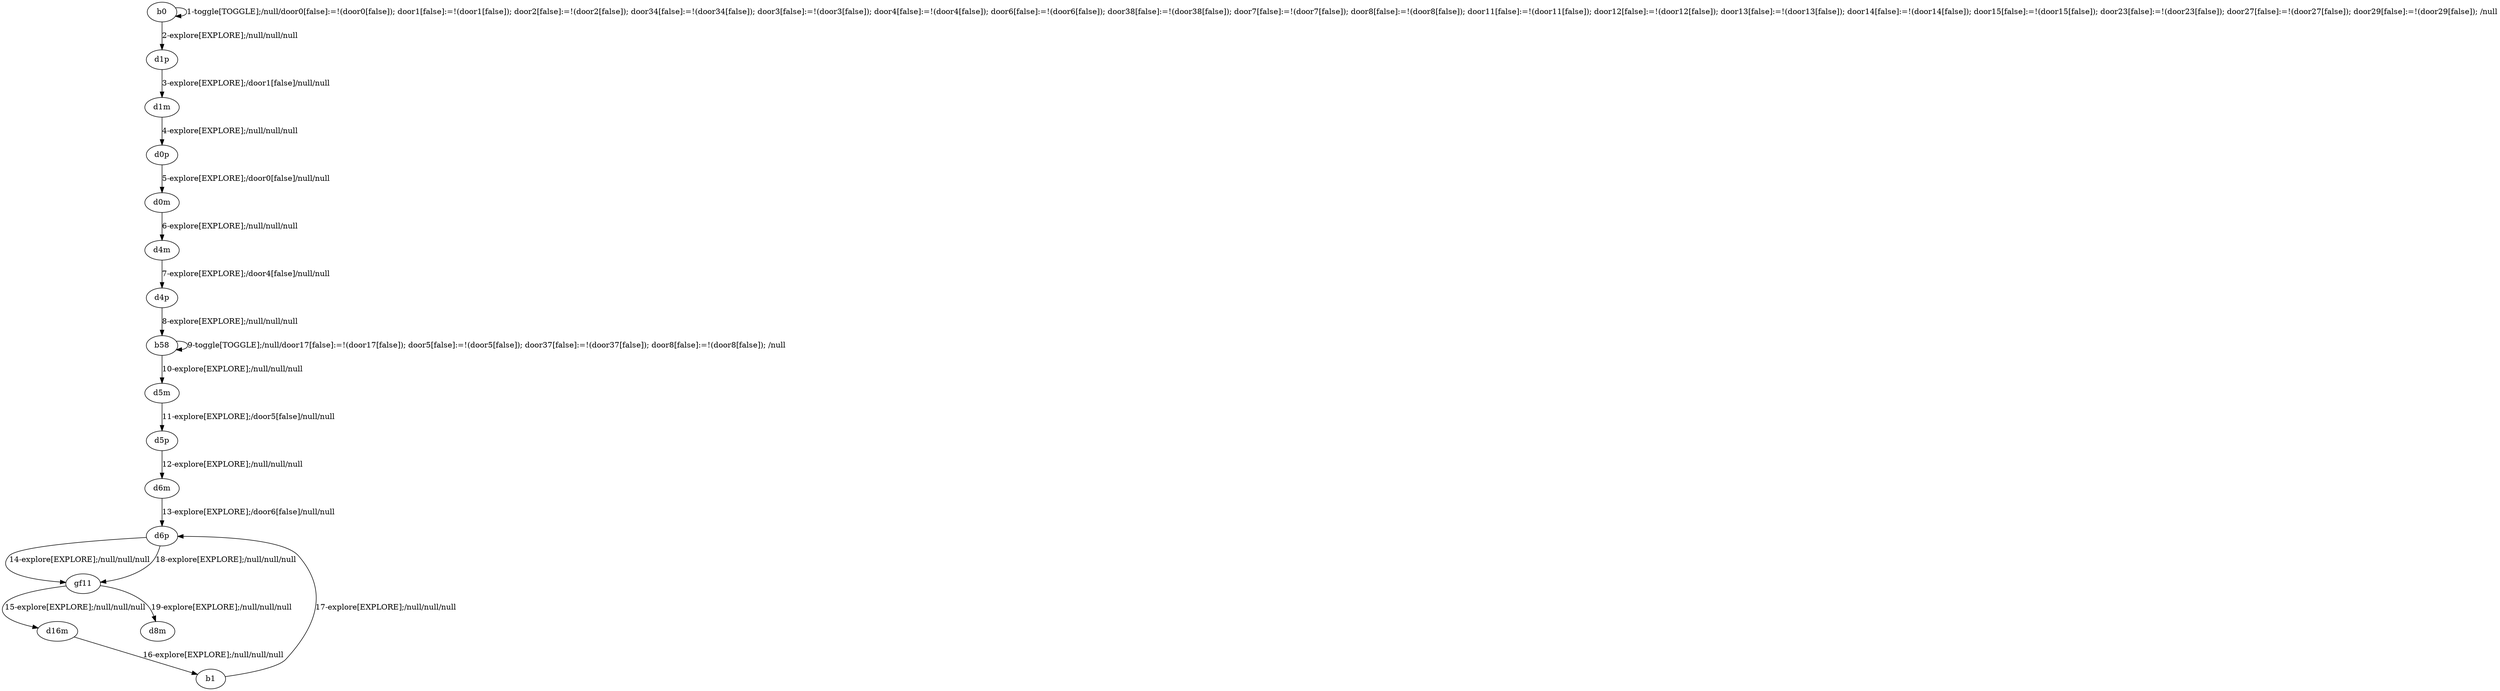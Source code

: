 # Total number of goals covered by this test: 2
# d16m --> b1
# b1 --> d6p

digraph g {
"b0" -> "b0" [label = "1-toggle[TOGGLE];/null/door0[false]:=!(door0[false]); door1[false]:=!(door1[false]); door2[false]:=!(door2[false]); door34[false]:=!(door34[false]); door3[false]:=!(door3[false]); door4[false]:=!(door4[false]); door6[false]:=!(door6[false]); door38[false]:=!(door38[false]); door7[false]:=!(door7[false]); door8[false]:=!(door8[false]); door11[false]:=!(door11[false]); door12[false]:=!(door12[false]); door13[false]:=!(door13[false]); door14[false]:=!(door14[false]); door15[false]:=!(door15[false]); door23[false]:=!(door23[false]); door27[false]:=!(door27[false]); door29[false]:=!(door29[false]); /null"];
"b0" -> "d1p" [label = "2-explore[EXPLORE];/null/null/null"];
"d1p" -> "d1m" [label = "3-explore[EXPLORE];/door1[false]/null/null"];
"d1m" -> "d0p" [label = "4-explore[EXPLORE];/null/null/null"];
"d0p" -> "d0m" [label = "5-explore[EXPLORE];/door0[false]/null/null"];
"d0m" -> "d4m" [label = "6-explore[EXPLORE];/null/null/null"];
"d4m" -> "d4p" [label = "7-explore[EXPLORE];/door4[false]/null/null"];
"d4p" -> "b58" [label = "8-explore[EXPLORE];/null/null/null"];
"b58" -> "b58" [label = "9-toggle[TOGGLE];/null/door17[false]:=!(door17[false]); door5[false]:=!(door5[false]); door37[false]:=!(door37[false]); door8[false]:=!(door8[false]); /null"];
"b58" -> "d5m" [label = "10-explore[EXPLORE];/null/null/null"];
"d5m" -> "d5p" [label = "11-explore[EXPLORE];/door5[false]/null/null"];
"d5p" -> "d6m" [label = "12-explore[EXPLORE];/null/null/null"];
"d6m" -> "d6p" [label = "13-explore[EXPLORE];/door6[false]/null/null"];
"d6p" -> "gf11" [label = "14-explore[EXPLORE];/null/null/null"];
"gf11" -> "d16m" [label = "15-explore[EXPLORE];/null/null/null"];
"d16m" -> "b1" [label = "16-explore[EXPLORE];/null/null/null"];
"b1" -> "d6p" [label = "17-explore[EXPLORE];/null/null/null"];
"d6p" -> "gf11" [label = "18-explore[EXPLORE];/null/null/null"];
"gf11" -> "d8m" [label = "19-explore[EXPLORE];/null/null/null"];
}
